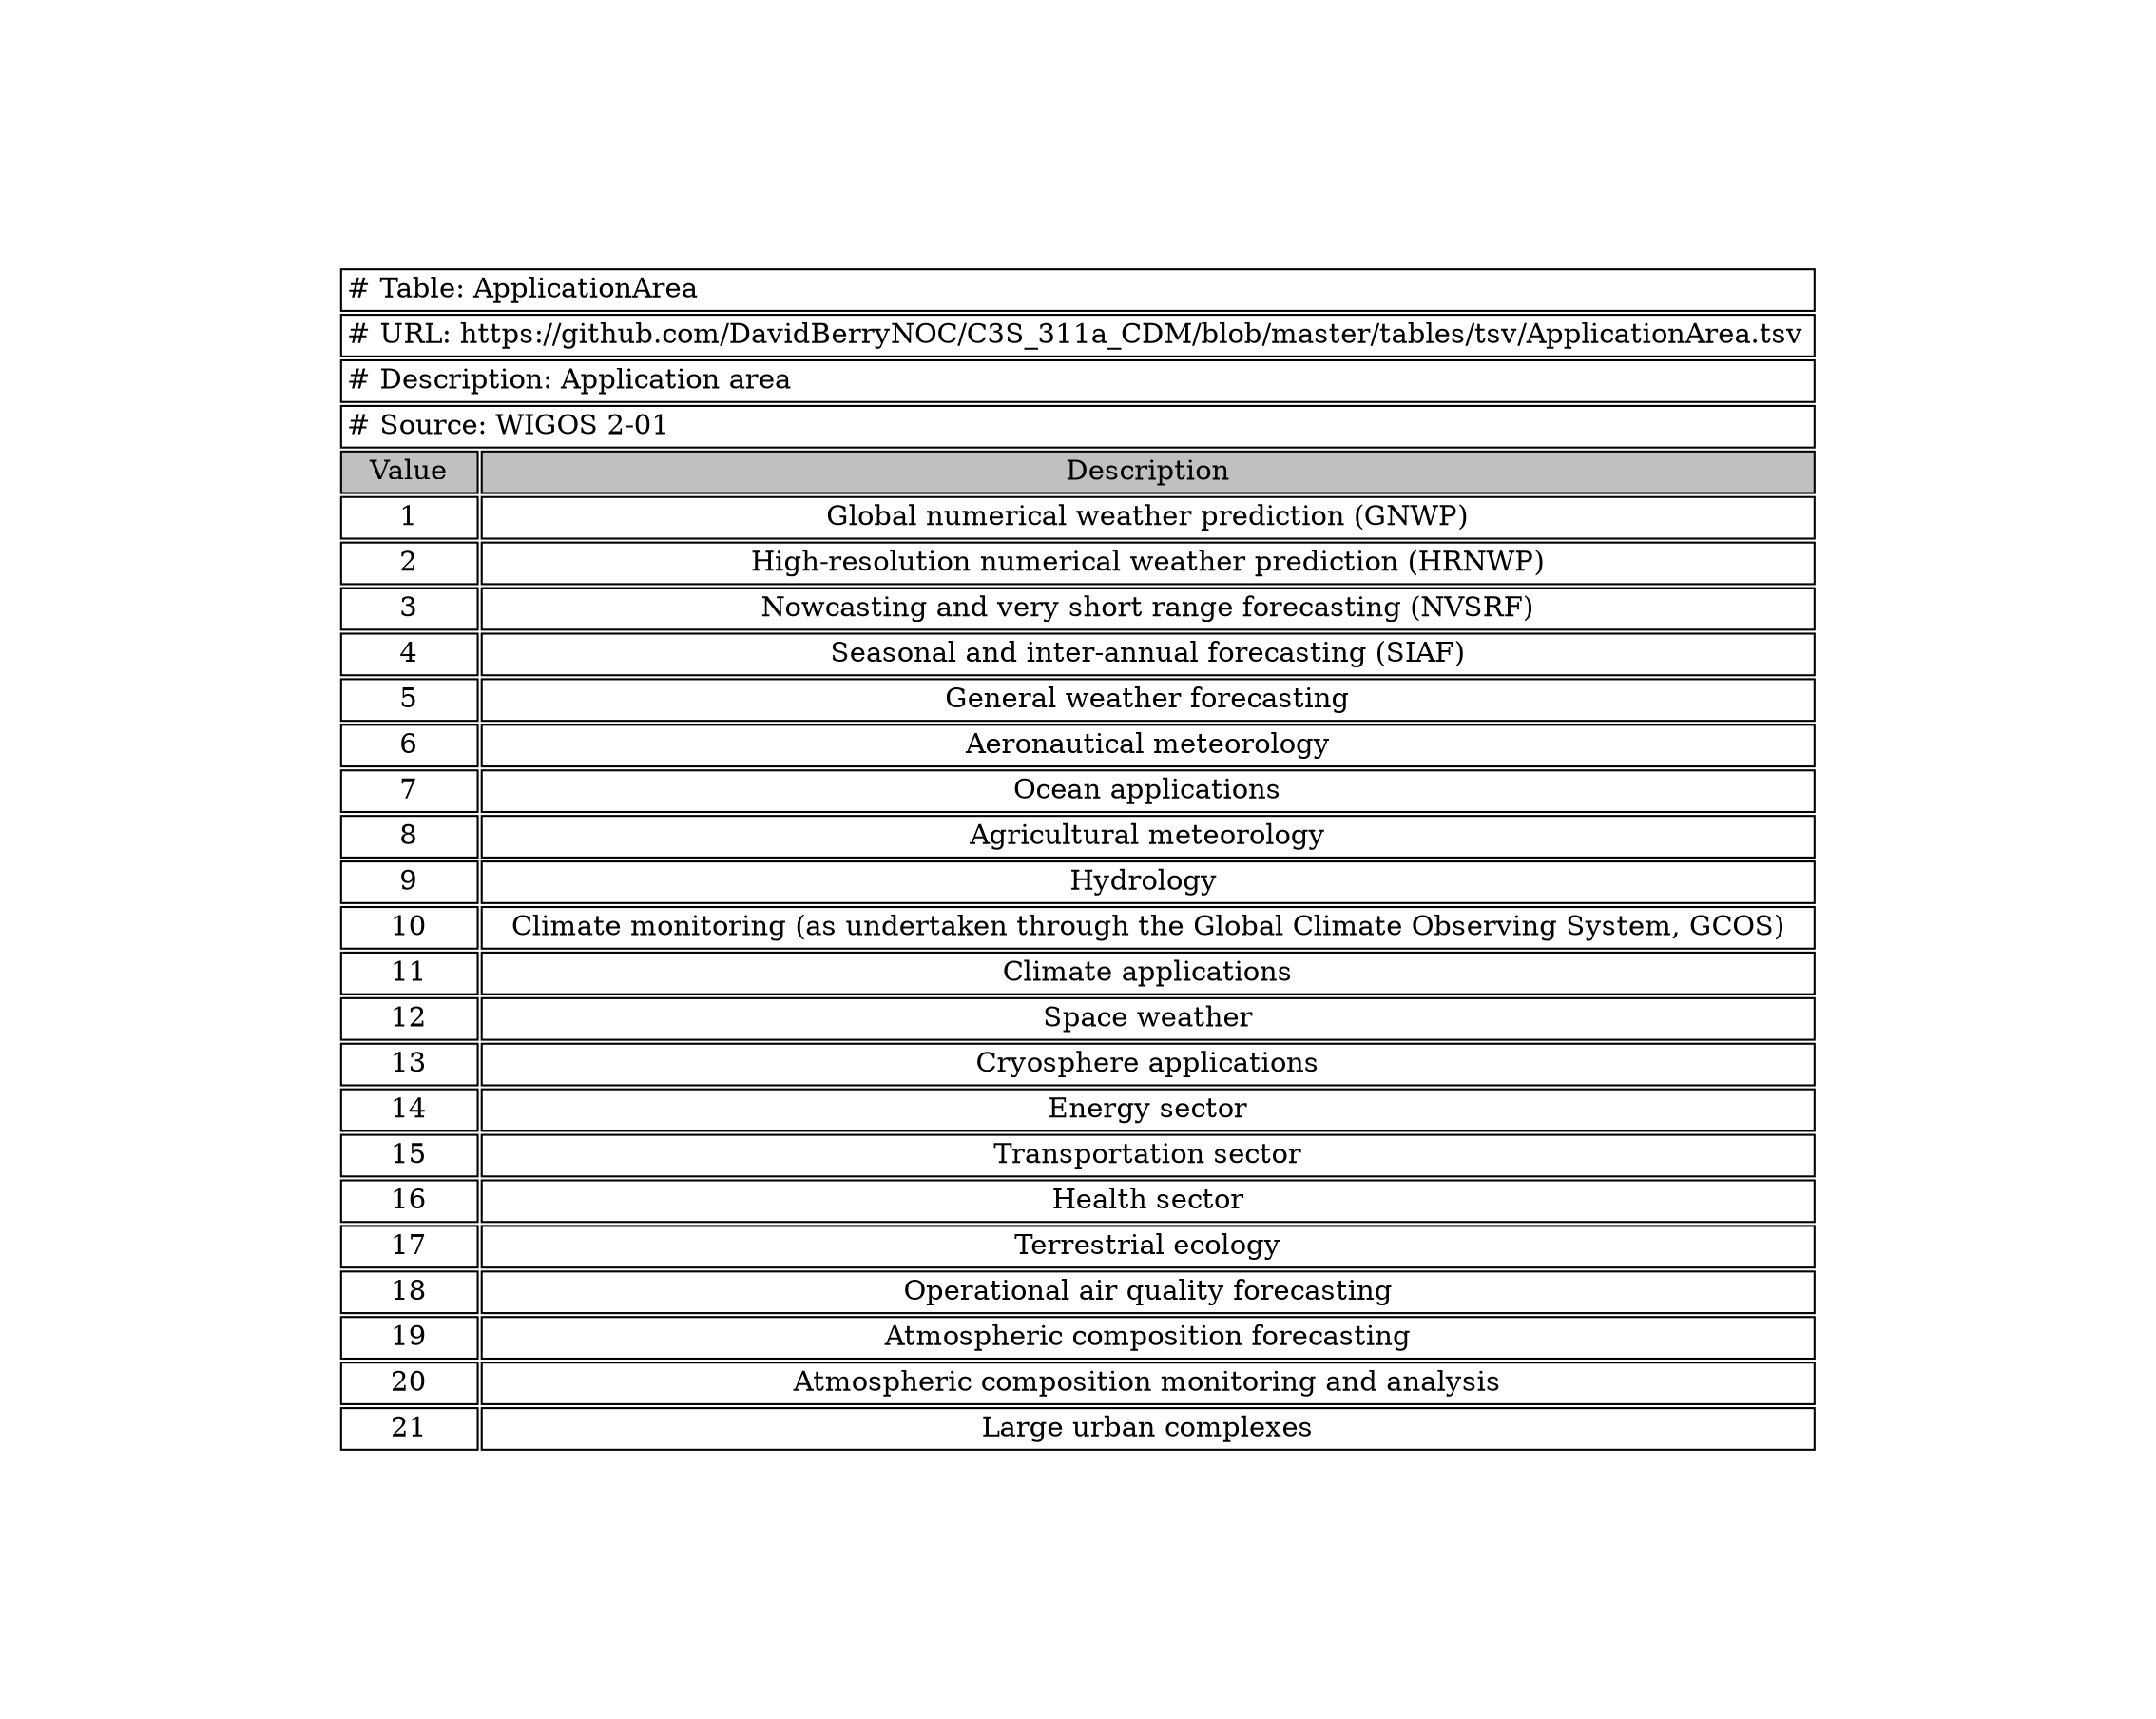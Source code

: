 digraph ApplicationArea {
node [color=white]
ApplicationArea [label=<<TABLE BORDER="0" CELLBORDER="1" CELLSPACING="2" COLOR="BLACK">
<TR><TD COLSPAN="2" ALIGN="left"># Table: ApplicationArea</TD></TR>
<TR><TD COLSPAN="2" ALIGN="left"># URL: https://github.com/DavidBerryNOC/C3S_311a_CDM/blob/master/tables/tsv/ApplicationArea.tsv</TD></TR>
<TR><TD ALIGN="left" COLSPAN="2"># Description: Application area</TD></TR>
<TR><TD ALIGN="left" COLSPAN="2"># Source: WIGOS 2-01</TD></TR>
<TR><TD BGCOLOR="GRAY">Value</TD><TD BGCOLOR="GRAY">Description</TD></TR>
<TR><TD>1</TD><TD>Global numerical weather prediction (GNWP)</TD></TR>
<TR><TD>2</TD><TD>High-resolution numerical weather prediction (HRNWP)</TD></TR>
<TR><TD>3</TD><TD>Nowcasting and very short range forecasting (NVSRF)</TD></TR>
<TR><TD>4</TD><TD>Seasonal and inter-annual forecasting (SIAF)</TD></TR>
<TR><TD>5</TD><TD>General weather forecasting</TD></TR>
<TR><TD>6</TD><TD>Aeronautical meteorology</TD></TR>
<TR><TD>7</TD><TD>Ocean applications</TD></TR>
<TR><TD>8</TD><TD>Agricultural meteorology</TD></TR>
<TR><TD>9</TD><TD>Hydrology </TD></TR>
<TR><TD>10</TD><TD>Climate monitoring (as undertaken through the Global Climate Observing System, GCOS)</TD></TR>
<TR><TD>11</TD><TD>Climate applications</TD></TR>
<TR><TD>12</TD><TD>Space weather</TD></TR>
<TR><TD>13</TD><TD>Cryosphere applications</TD></TR>
<TR><TD>14</TD><TD>Energy sector</TD></TR>
<TR><TD>15</TD><TD>Transportation sector</TD></TR>
<TR><TD>16</TD><TD>Health sector</TD></TR>
<TR><TD>17</TD><TD>Terrestrial ecology</TD></TR>
<TR><TD>18</TD><TD>Operational air quality forecasting</TD></TR>
<TR><TD>19</TD><TD>Atmospheric composition forecasting</TD></TR>
<TR><TD>20</TD><TD>Atmospheric composition monitoring and analysis</TD></TR>
<TR><TD>21</TD><TD>Large urban complexes</TD></TR>
</TABLE>>];
}
